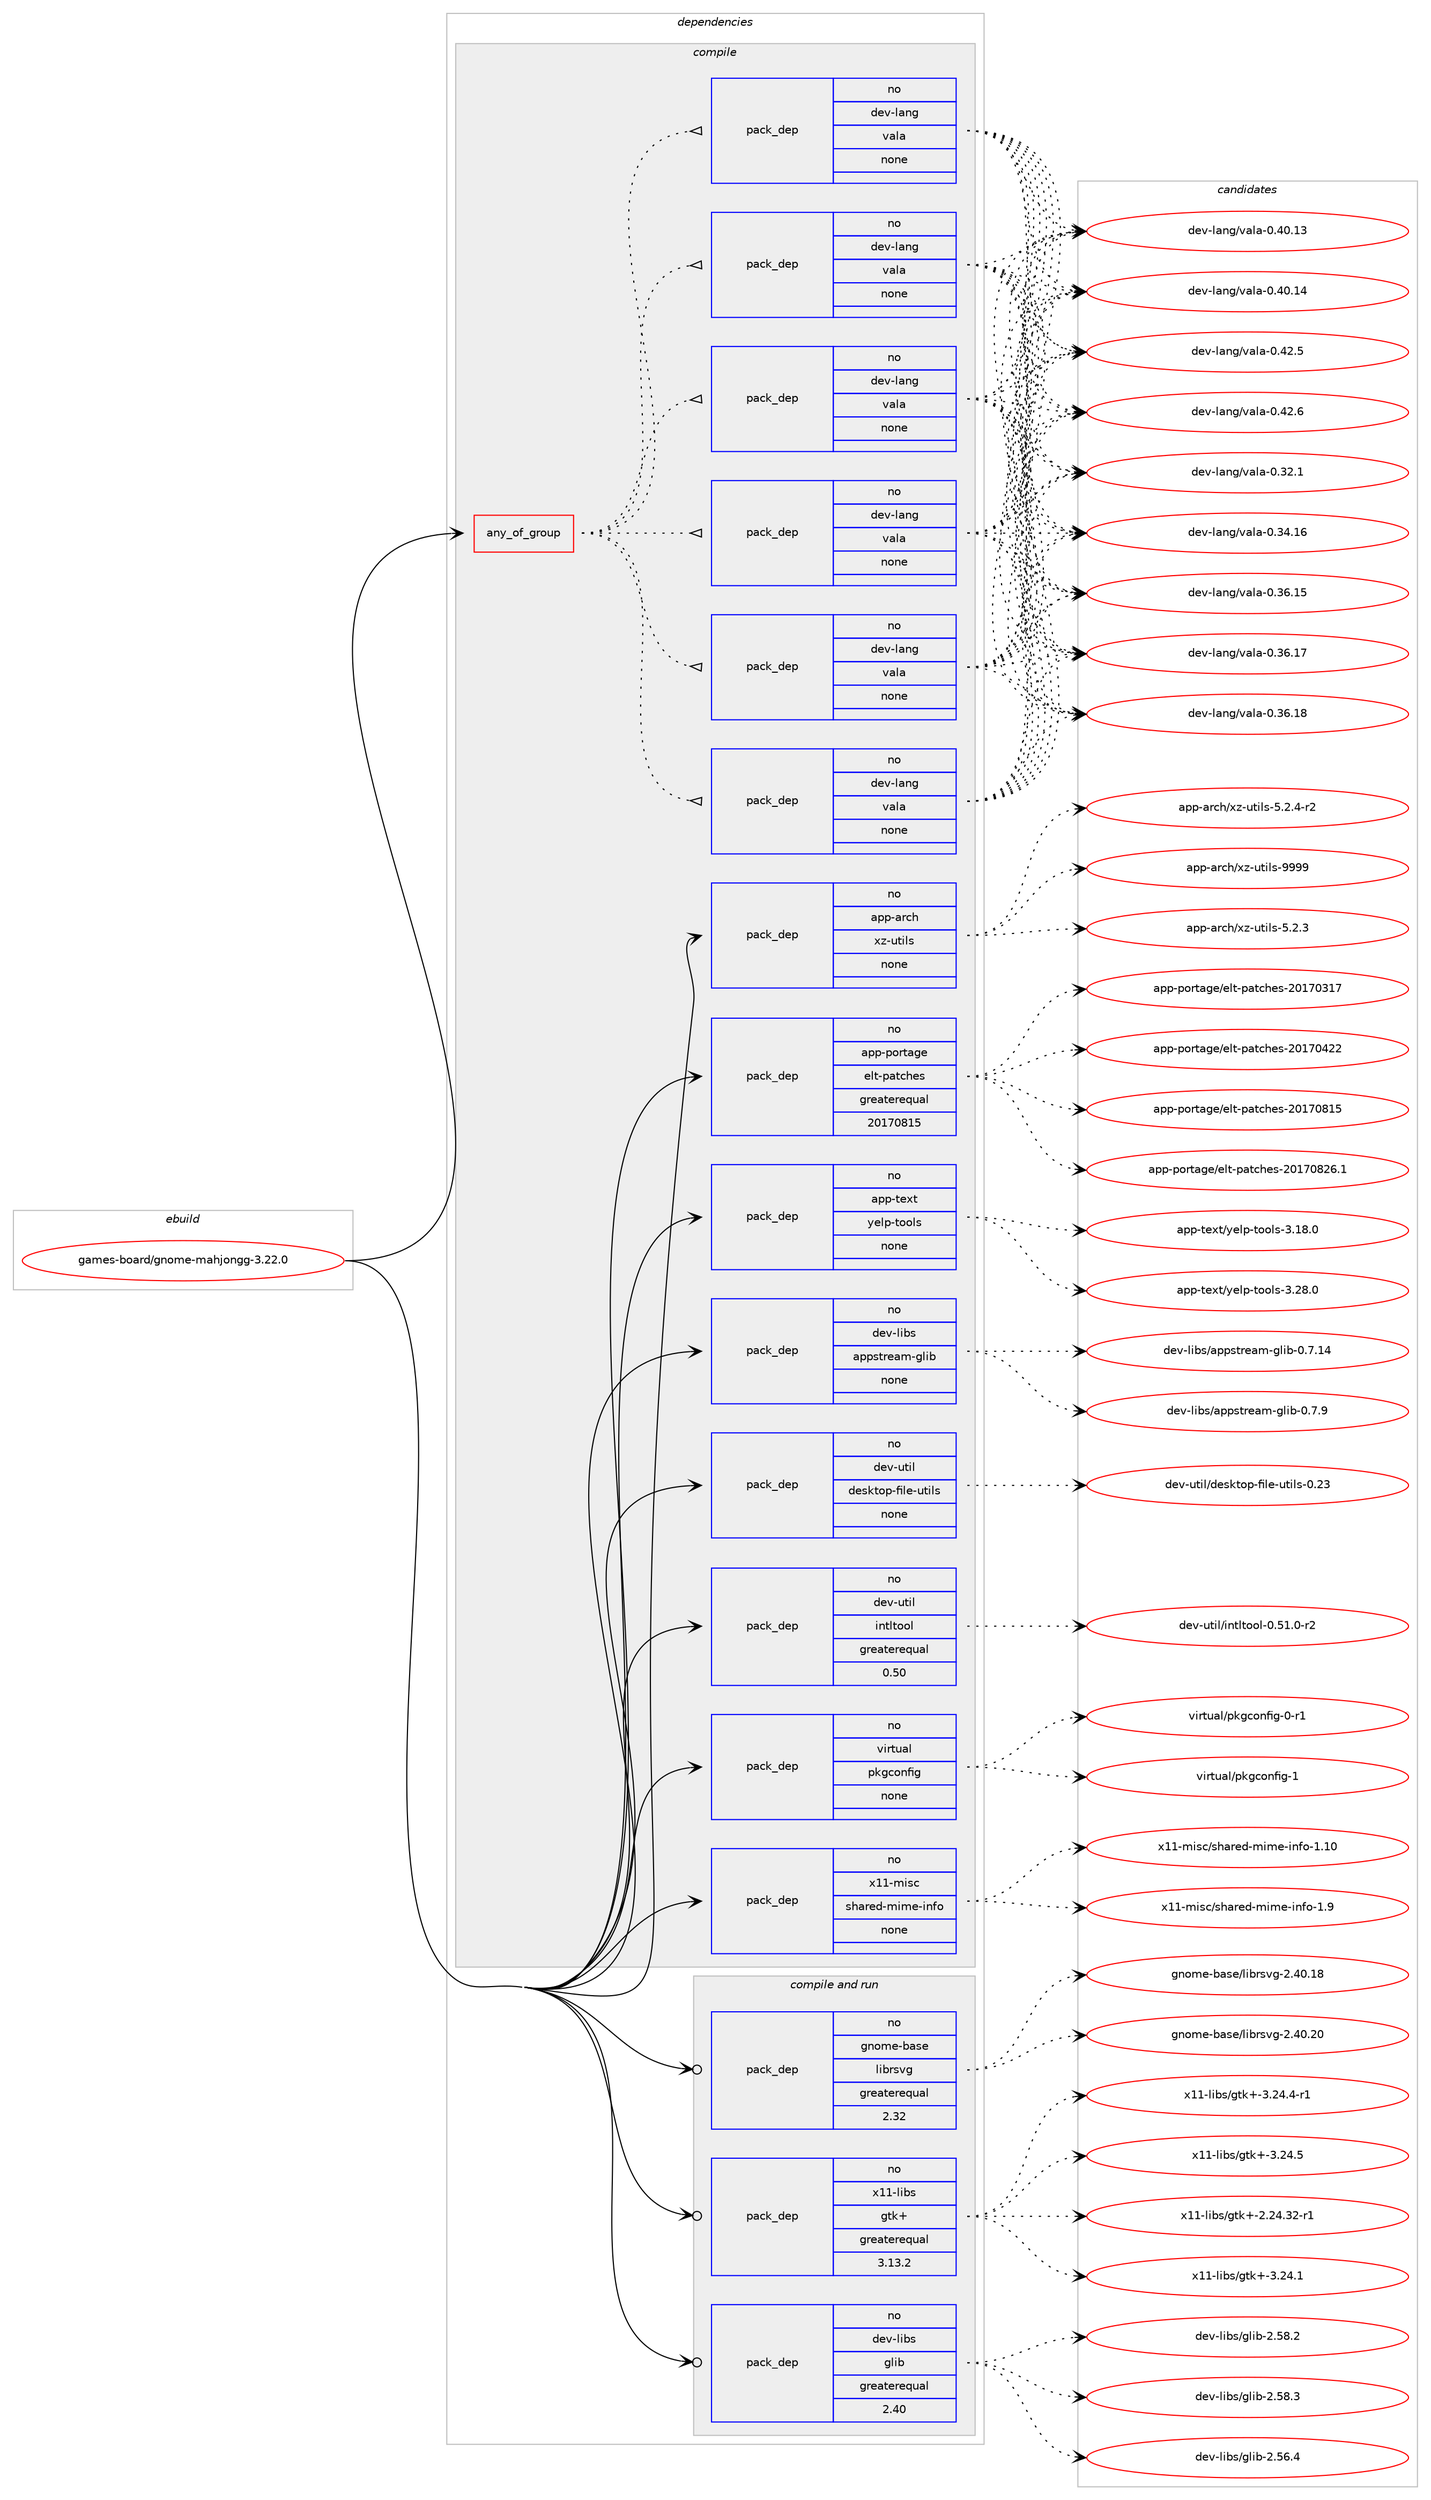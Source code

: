 digraph prolog {

# *************
# Graph options
# *************

newrank=true;
concentrate=true;
compound=true;
graph [rankdir=LR,fontname=Helvetica,fontsize=10,ranksep=1.5];#, ranksep=2.5, nodesep=0.2];
edge  [arrowhead=vee];
node  [fontname=Helvetica,fontsize=10];

# **********
# The ebuild
# **********

subgraph cluster_leftcol {
color=gray;
rank=same;
label=<<i>ebuild</i>>;
id [label="games-board/gnome-mahjongg-3.22.0", color=red, width=4, href="../games-board/gnome-mahjongg-3.22.0.svg"];
}

# ****************
# The dependencies
# ****************

subgraph cluster_midcol {
color=gray;
label=<<i>dependencies</i>>;
subgraph cluster_compile {
fillcolor="#eeeeee";
style=filled;
label=<<i>compile</i>>;
subgraph any23230 {
dependency1555002 [label=<<TABLE BORDER="0" CELLBORDER="1" CELLSPACING="0" CELLPADDING="4"><TR><TD CELLPADDING="10">any_of_group</TD></TR></TABLE>>, shape=none, color=red];subgraph pack1105044 {
dependency1555003 [label=<<TABLE BORDER="0" CELLBORDER="1" CELLSPACING="0" CELLPADDING="4" WIDTH="220"><TR><TD ROWSPAN="6" CELLPADDING="30">pack_dep</TD></TR><TR><TD WIDTH="110">no</TD></TR><TR><TD>dev-lang</TD></TR><TR><TD>vala</TD></TR><TR><TD>none</TD></TR><TR><TD></TD></TR></TABLE>>, shape=none, color=blue];
}
dependency1555002:e -> dependency1555003:w [weight=20,style="dotted",arrowhead="oinv"];
subgraph pack1105045 {
dependency1555004 [label=<<TABLE BORDER="0" CELLBORDER="1" CELLSPACING="0" CELLPADDING="4" WIDTH="220"><TR><TD ROWSPAN="6" CELLPADDING="30">pack_dep</TD></TR><TR><TD WIDTH="110">no</TD></TR><TR><TD>dev-lang</TD></TR><TR><TD>vala</TD></TR><TR><TD>none</TD></TR><TR><TD></TD></TR></TABLE>>, shape=none, color=blue];
}
dependency1555002:e -> dependency1555004:w [weight=20,style="dotted",arrowhead="oinv"];
subgraph pack1105046 {
dependency1555005 [label=<<TABLE BORDER="0" CELLBORDER="1" CELLSPACING="0" CELLPADDING="4" WIDTH="220"><TR><TD ROWSPAN="6" CELLPADDING="30">pack_dep</TD></TR><TR><TD WIDTH="110">no</TD></TR><TR><TD>dev-lang</TD></TR><TR><TD>vala</TD></TR><TR><TD>none</TD></TR><TR><TD></TD></TR></TABLE>>, shape=none, color=blue];
}
dependency1555002:e -> dependency1555005:w [weight=20,style="dotted",arrowhead="oinv"];
subgraph pack1105047 {
dependency1555006 [label=<<TABLE BORDER="0" CELLBORDER="1" CELLSPACING="0" CELLPADDING="4" WIDTH="220"><TR><TD ROWSPAN="6" CELLPADDING="30">pack_dep</TD></TR><TR><TD WIDTH="110">no</TD></TR><TR><TD>dev-lang</TD></TR><TR><TD>vala</TD></TR><TR><TD>none</TD></TR><TR><TD></TD></TR></TABLE>>, shape=none, color=blue];
}
dependency1555002:e -> dependency1555006:w [weight=20,style="dotted",arrowhead="oinv"];
subgraph pack1105048 {
dependency1555007 [label=<<TABLE BORDER="0" CELLBORDER="1" CELLSPACING="0" CELLPADDING="4" WIDTH="220"><TR><TD ROWSPAN="6" CELLPADDING="30">pack_dep</TD></TR><TR><TD WIDTH="110">no</TD></TR><TR><TD>dev-lang</TD></TR><TR><TD>vala</TD></TR><TR><TD>none</TD></TR><TR><TD></TD></TR></TABLE>>, shape=none, color=blue];
}
dependency1555002:e -> dependency1555007:w [weight=20,style="dotted",arrowhead="oinv"];
subgraph pack1105049 {
dependency1555008 [label=<<TABLE BORDER="0" CELLBORDER="1" CELLSPACING="0" CELLPADDING="4" WIDTH="220"><TR><TD ROWSPAN="6" CELLPADDING="30">pack_dep</TD></TR><TR><TD WIDTH="110">no</TD></TR><TR><TD>dev-lang</TD></TR><TR><TD>vala</TD></TR><TR><TD>none</TD></TR><TR><TD></TD></TR></TABLE>>, shape=none, color=blue];
}
dependency1555002:e -> dependency1555008:w [weight=20,style="dotted",arrowhead="oinv"];
}
id:e -> dependency1555002:w [weight=20,style="solid",arrowhead="vee"];
subgraph pack1105050 {
dependency1555009 [label=<<TABLE BORDER="0" CELLBORDER="1" CELLSPACING="0" CELLPADDING="4" WIDTH="220"><TR><TD ROWSPAN="6" CELLPADDING="30">pack_dep</TD></TR><TR><TD WIDTH="110">no</TD></TR><TR><TD>app-arch</TD></TR><TR><TD>xz-utils</TD></TR><TR><TD>none</TD></TR><TR><TD></TD></TR></TABLE>>, shape=none, color=blue];
}
id:e -> dependency1555009:w [weight=20,style="solid",arrowhead="vee"];
subgraph pack1105051 {
dependency1555010 [label=<<TABLE BORDER="0" CELLBORDER="1" CELLSPACING="0" CELLPADDING="4" WIDTH="220"><TR><TD ROWSPAN="6" CELLPADDING="30">pack_dep</TD></TR><TR><TD WIDTH="110">no</TD></TR><TR><TD>app-portage</TD></TR><TR><TD>elt-patches</TD></TR><TR><TD>greaterequal</TD></TR><TR><TD>20170815</TD></TR></TABLE>>, shape=none, color=blue];
}
id:e -> dependency1555010:w [weight=20,style="solid",arrowhead="vee"];
subgraph pack1105052 {
dependency1555011 [label=<<TABLE BORDER="0" CELLBORDER="1" CELLSPACING="0" CELLPADDING="4" WIDTH="220"><TR><TD ROWSPAN="6" CELLPADDING="30">pack_dep</TD></TR><TR><TD WIDTH="110">no</TD></TR><TR><TD>app-text</TD></TR><TR><TD>yelp-tools</TD></TR><TR><TD>none</TD></TR><TR><TD></TD></TR></TABLE>>, shape=none, color=blue];
}
id:e -> dependency1555011:w [weight=20,style="solid",arrowhead="vee"];
subgraph pack1105053 {
dependency1555012 [label=<<TABLE BORDER="0" CELLBORDER="1" CELLSPACING="0" CELLPADDING="4" WIDTH="220"><TR><TD ROWSPAN="6" CELLPADDING="30">pack_dep</TD></TR><TR><TD WIDTH="110">no</TD></TR><TR><TD>dev-libs</TD></TR><TR><TD>appstream-glib</TD></TR><TR><TD>none</TD></TR><TR><TD></TD></TR></TABLE>>, shape=none, color=blue];
}
id:e -> dependency1555012:w [weight=20,style="solid",arrowhead="vee"];
subgraph pack1105054 {
dependency1555013 [label=<<TABLE BORDER="0" CELLBORDER="1" CELLSPACING="0" CELLPADDING="4" WIDTH="220"><TR><TD ROWSPAN="6" CELLPADDING="30">pack_dep</TD></TR><TR><TD WIDTH="110">no</TD></TR><TR><TD>dev-util</TD></TR><TR><TD>desktop-file-utils</TD></TR><TR><TD>none</TD></TR><TR><TD></TD></TR></TABLE>>, shape=none, color=blue];
}
id:e -> dependency1555013:w [weight=20,style="solid",arrowhead="vee"];
subgraph pack1105055 {
dependency1555014 [label=<<TABLE BORDER="0" CELLBORDER="1" CELLSPACING="0" CELLPADDING="4" WIDTH="220"><TR><TD ROWSPAN="6" CELLPADDING="30">pack_dep</TD></TR><TR><TD WIDTH="110">no</TD></TR><TR><TD>dev-util</TD></TR><TR><TD>intltool</TD></TR><TR><TD>greaterequal</TD></TR><TR><TD>0.50</TD></TR></TABLE>>, shape=none, color=blue];
}
id:e -> dependency1555014:w [weight=20,style="solid",arrowhead="vee"];
subgraph pack1105056 {
dependency1555015 [label=<<TABLE BORDER="0" CELLBORDER="1" CELLSPACING="0" CELLPADDING="4" WIDTH="220"><TR><TD ROWSPAN="6" CELLPADDING="30">pack_dep</TD></TR><TR><TD WIDTH="110">no</TD></TR><TR><TD>virtual</TD></TR><TR><TD>pkgconfig</TD></TR><TR><TD>none</TD></TR><TR><TD></TD></TR></TABLE>>, shape=none, color=blue];
}
id:e -> dependency1555015:w [weight=20,style="solid",arrowhead="vee"];
subgraph pack1105057 {
dependency1555016 [label=<<TABLE BORDER="0" CELLBORDER="1" CELLSPACING="0" CELLPADDING="4" WIDTH="220"><TR><TD ROWSPAN="6" CELLPADDING="30">pack_dep</TD></TR><TR><TD WIDTH="110">no</TD></TR><TR><TD>x11-misc</TD></TR><TR><TD>shared-mime-info</TD></TR><TR><TD>none</TD></TR><TR><TD></TD></TR></TABLE>>, shape=none, color=blue];
}
id:e -> dependency1555016:w [weight=20,style="solid",arrowhead="vee"];
}
subgraph cluster_compileandrun {
fillcolor="#eeeeee";
style=filled;
label=<<i>compile and run</i>>;
subgraph pack1105058 {
dependency1555017 [label=<<TABLE BORDER="0" CELLBORDER="1" CELLSPACING="0" CELLPADDING="4" WIDTH="220"><TR><TD ROWSPAN="6" CELLPADDING="30">pack_dep</TD></TR><TR><TD WIDTH="110">no</TD></TR><TR><TD>dev-libs</TD></TR><TR><TD>glib</TD></TR><TR><TD>greaterequal</TD></TR><TR><TD>2.40</TD></TR></TABLE>>, shape=none, color=blue];
}
id:e -> dependency1555017:w [weight=20,style="solid",arrowhead="odotvee"];
subgraph pack1105059 {
dependency1555018 [label=<<TABLE BORDER="0" CELLBORDER="1" CELLSPACING="0" CELLPADDING="4" WIDTH="220"><TR><TD ROWSPAN="6" CELLPADDING="30">pack_dep</TD></TR><TR><TD WIDTH="110">no</TD></TR><TR><TD>gnome-base</TD></TR><TR><TD>librsvg</TD></TR><TR><TD>greaterequal</TD></TR><TR><TD>2.32</TD></TR></TABLE>>, shape=none, color=blue];
}
id:e -> dependency1555018:w [weight=20,style="solid",arrowhead="odotvee"];
subgraph pack1105060 {
dependency1555019 [label=<<TABLE BORDER="0" CELLBORDER="1" CELLSPACING="0" CELLPADDING="4" WIDTH="220"><TR><TD ROWSPAN="6" CELLPADDING="30">pack_dep</TD></TR><TR><TD WIDTH="110">no</TD></TR><TR><TD>x11-libs</TD></TR><TR><TD>gtk+</TD></TR><TR><TD>greaterequal</TD></TR><TR><TD>3.13.2</TD></TR></TABLE>>, shape=none, color=blue];
}
id:e -> dependency1555019:w [weight=20,style="solid",arrowhead="odotvee"];
}
subgraph cluster_run {
fillcolor="#eeeeee";
style=filled;
label=<<i>run</i>>;
}
}

# **************
# The candidates
# **************

subgraph cluster_choices {
rank=same;
color=gray;
label=<<i>candidates</i>>;

subgraph choice1105044 {
color=black;
nodesep=1;
choice100101118451089711010347118971089745484651504649 [label="dev-lang/vala-0.32.1", color=red, width=4,href="../dev-lang/vala-0.32.1.svg"];
choice10010111845108971101034711897108974548465152464954 [label="dev-lang/vala-0.34.16", color=red, width=4,href="../dev-lang/vala-0.34.16.svg"];
choice10010111845108971101034711897108974548465154464953 [label="dev-lang/vala-0.36.15", color=red, width=4,href="../dev-lang/vala-0.36.15.svg"];
choice10010111845108971101034711897108974548465154464955 [label="dev-lang/vala-0.36.17", color=red, width=4,href="../dev-lang/vala-0.36.17.svg"];
choice10010111845108971101034711897108974548465154464956 [label="dev-lang/vala-0.36.18", color=red, width=4,href="../dev-lang/vala-0.36.18.svg"];
choice10010111845108971101034711897108974548465248464951 [label="dev-lang/vala-0.40.13", color=red, width=4,href="../dev-lang/vala-0.40.13.svg"];
choice10010111845108971101034711897108974548465248464952 [label="dev-lang/vala-0.40.14", color=red, width=4,href="../dev-lang/vala-0.40.14.svg"];
choice100101118451089711010347118971089745484652504653 [label="dev-lang/vala-0.42.5", color=red, width=4,href="../dev-lang/vala-0.42.5.svg"];
choice100101118451089711010347118971089745484652504654 [label="dev-lang/vala-0.42.6", color=red, width=4,href="../dev-lang/vala-0.42.6.svg"];
dependency1555003:e -> choice100101118451089711010347118971089745484651504649:w [style=dotted,weight="100"];
dependency1555003:e -> choice10010111845108971101034711897108974548465152464954:w [style=dotted,weight="100"];
dependency1555003:e -> choice10010111845108971101034711897108974548465154464953:w [style=dotted,weight="100"];
dependency1555003:e -> choice10010111845108971101034711897108974548465154464955:w [style=dotted,weight="100"];
dependency1555003:e -> choice10010111845108971101034711897108974548465154464956:w [style=dotted,weight="100"];
dependency1555003:e -> choice10010111845108971101034711897108974548465248464951:w [style=dotted,weight="100"];
dependency1555003:e -> choice10010111845108971101034711897108974548465248464952:w [style=dotted,weight="100"];
dependency1555003:e -> choice100101118451089711010347118971089745484652504653:w [style=dotted,weight="100"];
dependency1555003:e -> choice100101118451089711010347118971089745484652504654:w [style=dotted,weight="100"];
}
subgraph choice1105045 {
color=black;
nodesep=1;
choice100101118451089711010347118971089745484651504649 [label="dev-lang/vala-0.32.1", color=red, width=4,href="../dev-lang/vala-0.32.1.svg"];
choice10010111845108971101034711897108974548465152464954 [label="dev-lang/vala-0.34.16", color=red, width=4,href="../dev-lang/vala-0.34.16.svg"];
choice10010111845108971101034711897108974548465154464953 [label="dev-lang/vala-0.36.15", color=red, width=4,href="../dev-lang/vala-0.36.15.svg"];
choice10010111845108971101034711897108974548465154464955 [label="dev-lang/vala-0.36.17", color=red, width=4,href="../dev-lang/vala-0.36.17.svg"];
choice10010111845108971101034711897108974548465154464956 [label="dev-lang/vala-0.36.18", color=red, width=4,href="../dev-lang/vala-0.36.18.svg"];
choice10010111845108971101034711897108974548465248464951 [label="dev-lang/vala-0.40.13", color=red, width=4,href="../dev-lang/vala-0.40.13.svg"];
choice10010111845108971101034711897108974548465248464952 [label="dev-lang/vala-0.40.14", color=red, width=4,href="../dev-lang/vala-0.40.14.svg"];
choice100101118451089711010347118971089745484652504653 [label="dev-lang/vala-0.42.5", color=red, width=4,href="../dev-lang/vala-0.42.5.svg"];
choice100101118451089711010347118971089745484652504654 [label="dev-lang/vala-0.42.6", color=red, width=4,href="../dev-lang/vala-0.42.6.svg"];
dependency1555004:e -> choice100101118451089711010347118971089745484651504649:w [style=dotted,weight="100"];
dependency1555004:e -> choice10010111845108971101034711897108974548465152464954:w [style=dotted,weight="100"];
dependency1555004:e -> choice10010111845108971101034711897108974548465154464953:w [style=dotted,weight="100"];
dependency1555004:e -> choice10010111845108971101034711897108974548465154464955:w [style=dotted,weight="100"];
dependency1555004:e -> choice10010111845108971101034711897108974548465154464956:w [style=dotted,weight="100"];
dependency1555004:e -> choice10010111845108971101034711897108974548465248464951:w [style=dotted,weight="100"];
dependency1555004:e -> choice10010111845108971101034711897108974548465248464952:w [style=dotted,weight="100"];
dependency1555004:e -> choice100101118451089711010347118971089745484652504653:w [style=dotted,weight="100"];
dependency1555004:e -> choice100101118451089711010347118971089745484652504654:w [style=dotted,weight="100"];
}
subgraph choice1105046 {
color=black;
nodesep=1;
choice100101118451089711010347118971089745484651504649 [label="dev-lang/vala-0.32.1", color=red, width=4,href="../dev-lang/vala-0.32.1.svg"];
choice10010111845108971101034711897108974548465152464954 [label="dev-lang/vala-0.34.16", color=red, width=4,href="../dev-lang/vala-0.34.16.svg"];
choice10010111845108971101034711897108974548465154464953 [label="dev-lang/vala-0.36.15", color=red, width=4,href="../dev-lang/vala-0.36.15.svg"];
choice10010111845108971101034711897108974548465154464955 [label="dev-lang/vala-0.36.17", color=red, width=4,href="../dev-lang/vala-0.36.17.svg"];
choice10010111845108971101034711897108974548465154464956 [label="dev-lang/vala-0.36.18", color=red, width=4,href="../dev-lang/vala-0.36.18.svg"];
choice10010111845108971101034711897108974548465248464951 [label="dev-lang/vala-0.40.13", color=red, width=4,href="../dev-lang/vala-0.40.13.svg"];
choice10010111845108971101034711897108974548465248464952 [label="dev-lang/vala-0.40.14", color=red, width=4,href="../dev-lang/vala-0.40.14.svg"];
choice100101118451089711010347118971089745484652504653 [label="dev-lang/vala-0.42.5", color=red, width=4,href="../dev-lang/vala-0.42.5.svg"];
choice100101118451089711010347118971089745484652504654 [label="dev-lang/vala-0.42.6", color=red, width=4,href="../dev-lang/vala-0.42.6.svg"];
dependency1555005:e -> choice100101118451089711010347118971089745484651504649:w [style=dotted,weight="100"];
dependency1555005:e -> choice10010111845108971101034711897108974548465152464954:w [style=dotted,weight="100"];
dependency1555005:e -> choice10010111845108971101034711897108974548465154464953:w [style=dotted,weight="100"];
dependency1555005:e -> choice10010111845108971101034711897108974548465154464955:w [style=dotted,weight="100"];
dependency1555005:e -> choice10010111845108971101034711897108974548465154464956:w [style=dotted,weight="100"];
dependency1555005:e -> choice10010111845108971101034711897108974548465248464951:w [style=dotted,weight="100"];
dependency1555005:e -> choice10010111845108971101034711897108974548465248464952:w [style=dotted,weight="100"];
dependency1555005:e -> choice100101118451089711010347118971089745484652504653:w [style=dotted,weight="100"];
dependency1555005:e -> choice100101118451089711010347118971089745484652504654:w [style=dotted,weight="100"];
}
subgraph choice1105047 {
color=black;
nodesep=1;
choice100101118451089711010347118971089745484651504649 [label="dev-lang/vala-0.32.1", color=red, width=4,href="../dev-lang/vala-0.32.1.svg"];
choice10010111845108971101034711897108974548465152464954 [label="dev-lang/vala-0.34.16", color=red, width=4,href="../dev-lang/vala-0.34.16.svg"];
choice10010111845108971101034711897108974548465154464953 [label="dev-lang/vala-0.36.15", color=red, width=4,href="../dev-lang/vala-0.36.15.svg"];
choice10010111845108971101034711897108974548465154464955 [label="dev-lang/vala-0.36.17", color=red, width=4,href="../dev-lang/vala-0.36.17.svg"];
choice10010111845108971101034711897108974548465154464956 [label="dev-lang/vala-0.36.18", color=red, width=4,href="../dev-lang/vala-0.36.18.svg"];
choice10010111845108971101034711897108974548465248464951 [label="dev-lang/vala-0.40.13", color=red, width=4,href="../dev-lang/vala-0.40.13.svg"];
choice10010111845108971101034711897108974548465248464952 [label="dev-lang/vala-0.40.14", color=red, width=4,href="../dev-lang/vala-0.40.14.svg"];
choice100101118451089711010347118971089745484652504653 [label="dev-lang/vala-0.42.5", color=red, width=4,href="../dev-lang/vala-0.42.5.svg"];
choice100101118451089711010347118971089745484652504654 [label="dev-lang/vala-0.42.6", color=red, width=4,href="../dev-lang/vala-0.42.6.svg"];
dependency1555006:e -> choice100101118451089711010347118971089745484651504649:w [style=dotted,weight="100"];
dependency1555006:e -> choice10010111845108971101034711897108974548465152464954:w [style=dotted,weight="100"];
dependency1555006:e -> choice10010111845108971101034711897108974548465154464953:w [style=dotted,weight="100"];
dependency1555006:e -> choice10010111845108971101034711897108974548465154464955:w [style=dotted,weight="100"];
dependency1555006:e -> choice10010111845108971101034711897108974548465154464956:w [style=dotted,weight="100"];
dependency1555006:e -> choice10010111845108971101034711897108974548465248464951:w [style=dotted,weight="100"];
dependency1555006:e -> choice10010111845108971101034711897108974548465248464952:w [style=dotted,weight="100"];
dependency1555006:e -> choice100101118451089711010347118971089745484652504653:w [style=dotted,weight="100"];
dependency1555006:e -> choice100101118451089711010347118971089745484652504654:w [style=dotted,weight="100"];
}
subgraph choice1105048 {
color=black;
nodesep=1;
choice100101118451089711010347118971089745484651504649 [label="dev-lang/vala-0.32.1", color=red, width=4,href="../dev-lang/vala-0.32.1.svg"];
choice10010111845108971101034711897108974548465152464954 [label="dev-lang/vala-0.34.16", color=red, width=4,href="../dev-lang/vala-0.34.16.svg"];
choice10010111845108971101034711897108974548465154464953 [label="dev-lang/vala-0.36.15", color=red, width=4,href="../dev-lang/vala-0.36.15.svg"];
choice10010111845108971101034711897108974548465154464955 [label="dev-lang/vala-0.36.17", color=red, width=4,href="../dev-lang/vala-0.36.17.svg"];
choice10010111845108971101034711897108974548465154464956 [label="dev-lang/vala-0.36.18", color=red, width=4,href="../dev-lang/vala-0.36.18.svg"];
choice10010111845108971101034711897108974548465248464951 [label="dev-lang/vala-0.40.13", color=red, width=4,href="../dev-lang/vala-0.40.13.svg"];
choice10010111845108971101034711897108974548465248464952 [label="dev-lang/vala-0.40.14", color=red, width=4,href="../dev-lang/vala-0.40.14.svg"];
choice100101118451089711010347118971089745484652504653 [label="dev-lang/vala-0.42.5", color=red, width=4,href="../dev-lang/vala-0.42.5.svg"];
choice100101118451089711010347118971089745484652504654 [label="dev-lang/vala-0.42.6", color=red, width=4,href="../dev-lang/vala-0.42.6.svg"];
dependency1555007:e -> choice100101118451089711010347118971089745484651504649:w [style=dotted,weight="100"];
dependency1555007:e -> choice10010111845108971101034711897108974548465152464954:w [style=dotted,weight="100"];
dependency1555007:e -> choice10010111845108971101034711897108974548465154464953:w [style=dotted,weight="100"];
dependency1555007:e -> choice10010111845108971101034711897108974548465154464955:w [style=dotted,weight="100"];
dependency1555007:e -> choice10010111845108971101034711897108974548465154464956:w [style=dotted,weight="100"];
dependency1555007:e -> choice10010111845108971101034711897108974548465248464951:w [style=dotted,weight="100"];
dependency1555007:e -> choice10010111845108971101034711897108974548465248464952:w [style=dotted,weight="100"];
dependency1555007:e -> choice100101118451089711010347118971089745484652504653:w [style=dotted,weight="100"];
dependency1555007:e -> choice100101118451089711010347118971089745484652504654:w [style=dotted,weight="100"];
}
subgraph choice1105049 {
color=black;
nodesep=1;
choice100101118451089711010347118971089745484651504649 [label="dev-lang/vala-0.32.1", color=red, width=4,href="../dev-lang/vala-0.32.1.svg"];
choice10010111845108971101034711897108974548465152464954 [label="dev-lang/vala-0.34.16", color=red, width=4,href="../dev-lang/vala-0.34.16.svg"];
choice10010111845108971101034711897108974548465154464953 [label="dev-lang/vala-0.36.15", color=red, width=4,href="../dev-lang/vala-0.36.15.svg"];
choice10010111845108971101034711897108974548465154464955 [label="dev-lang/vala-0.36.17", color=red, width=4,href="../dev-lang/vala-0.36.17.svg"];
choice10010111845108971101034711897108974548465154464956 [label="dev-lang/vala-0.36.18", color=red, width=4,href="../dev-lang/vala-0.36.18.svg"];
choice10010111845108971101034711897108974548465248464951 [label="dev-lang/vala-0.40.13", color=red, width=4,href="../dev-lang/vala-0.40.13.svg"];
choice10010111845108971101034711897108974548465248464952 [label="dev-lang/vala-0.40.14", color=red, width=4,href="../dev-lang/vala-0.40.14.svg"];
choice100101118451089711010347118971089745484652504653 [label="dev-lang/vala-0.42.5", color=red, width=4,href="../dev-lang/vala-0.42.5.svg"];
choice100101118451089711010347118971089745484652504654 [label="dev-lang/vala-0.42.6", color=red, width=4,href="../dev-lang/vala-0.42.6.svg"];
dependency1555008:e -> choice100101118451089711010347118971089745484651504649:w [style=dotted,weight="100"];
dependency1555008:e -> choice10010111845108971101034711897108974548465152464954:w [style=dotted,weight="100"];
dependency1555008:e -> choice10010111845108971101034711897108974548465154464953:w [style=dotted,weight="100"];
dependency1555008:e -> choice10010111845108971101034711897108974548465154464955:w [style=dotted,weight="100"];
dependency1555008:e -> choice10010111845108971101034711897108974548465154464956:w [style=dotted,weight="100"];
dependency1555008:e -> choice10010111845108971101034711897108974548465248464951:w [style=dotted,weight="100"];
dependency1555008:e -> choice10010111845108971101034711897108974548465248464952:w [style=dotted,weight="100"];
dependency1555008:e -> choice100101118451089711010347118971089745484652504653:w [style=dotted,weight="100"];
dependency1555008:e -> choice100101118451089711010347118971089745484652504654:w [style=dotted,weight="100"];
}
subgraph choice1105050 {
color=black;
nodesep=1;
choice971121124597114991044712012245117116105108115455346504651 [label="app-arch/xz-utils-5.2.3", color=red, width=4,href="../app-arch/xz-utils-5.2.3.svg"];
choice9711211245971149910447120122451171161051081154553465046524511450 [label="app-arch/xz-utils-5.2.4-r2", color=red, width=4,href="../app-arch/xz-utils-5.2.4-r2.svg"];
choice9711211245971149910447120122451171161051081154557575757 [label="app-arch/xz-utils-9999", color=red, width=4,href="../app-arch/xz-utils-9999.svg"];
dependency1555009:e -> choice971121124597114991044712012245117116105108115455346504651:w [style=dotted,weight="100"];
dependency1555009:e -> choice9711211245971149910447120122451171161051081154553465046524511450:w [style=dotted,weight="100"];
dependency1555009:e -> choice9711211245971149910447120122451171161051081154557575757:w [style=dotted,weight="100"];
}
subgraph choice1105051 {
color=black;
nodesep=1;
choice97112112451121111141169710310147101108116451129711699104101115455048495548514955 [label="app-portage/elt-patches-20170317", color=red, width=4,href="../app-portage/elt-patches-20170317.svg"];
choice97112112451121111141169710310147101108116451129711699104101115455048495548525050 [label="app-portage/elt-patches-20170422", color=red, width=4,href="../app-portage/elt-patches-20170422.svg"];
choice97112112451121111141169710310147101108116451129711699104101115455048495548564953 [label="app-portage/elt-patches-20170815", color=red, width=4,href="../app-portage/elt-patches-20170815.svg"];
choice971121124511211111411697103101471011081164511297116991041011154550484955485650544649 [label="app-portage/elt-patches-20170826.1", color=red, width=4,href="../app-portage/elt-patches-20170826.1.svg"];
dependency1555010:e -> choice97112112451121111141169710310147101108116451129711699104101115455048495548514955:w [style=dotted,weight="100"];
dependency1555010:e -> choice97112112451121111141169710310147101108116451129711699104101115455048495548525050:w [style=dotted,weight="100"];
dependency1555010:e -> choice97112112451121111141169710310147101108116451129711699104101115455048495548564953:w [style=dotted,weight="100"];
dependency1555010:e -> choice971121124511211111411697103101471011081164511297116991041011154550484955485650544649:w [style=dotted,weight="100"];
}
subgraph choice1105052 {
color=black;
nodesep=1;
choice9711211245116101120116471211011081124511611111110811545514649564648 [label="app-text/yelp-tools-3.18.0", color=red, width=4,href="../app-text/yelp-tools-3.18.0.svg"];
choice9711211245116101120116471211011081124511611111110811545514650564648 [label="app-text/yelp-tools-3.28.0", color=red, width=4,href="../app-text/yelp-tools-3.28.0.svg"];
dependency1555011:e -> choice9711211245116101120116471211011081124511611111110811545514649564648:w [style=dotted,weight="100"];
dependency1555011:e -> choice9711211245116101120116471211011081124511611111110811545514650564648:w [style=dotted,weight="100"];
}
subgraph choice1105053 {
color=black;
nodesep=1;
choice1001011184510810598115479711211211511611410197109451031081059845484655464952 [label="dev-libs/appstream-glib-0.7.14", color=red, width=4,href="../dev-libs/appstream-glib-0.7.14.svg"];
choice10010111845108105981154797112112115116114101971094510310810598454846554657 [label="dev-libs/appstream-glib-0.7.9", color=red, width=4,href="../dev-libs/appstream-glib-0.7.9.svg"];
dependency1555012:e -> choice1001011184510810598115479711211211511611410197109451031081059845484655464952:w [style=dotted,weight="100"];
dependency1555012:e -> choice10010111845108105981154797112112115116114101971094510310810598454846554657:w [style=dotted,weight="100"];
}
subgraph choice1105054 {
color=black;
nodesep=1;
choice100101118451171161051084710010111510711611111245102105108101451171161051081154548465051 [label="dev-util/desktop-file-utils-0.23", color=red, width=4,href="../dev-util/desktop-file-utils-0.23.svg"];
dependency1555013:e -> choice100101118451171161051084710010111510711611111245102105108101451171161051081154548465051:w [style=dotted,weight="100"];
}
subgraph choice1105055 {
color=black;
nodesep=1;
choice1001011184511711610510847105110116108116111111108454846534946484511450 [label="dev-util/intltool-0.51.0-r2", color=red, width=4,href="../dev-util/intltool-0.51.0-r2.svg"];
dependency1555014:e -> choice1001011184511711610510847105110116108116111111108454846534946484511450:w [style=dotted,weight="100"];
}
subgraph choice1105056 {
color=black;
nodesep=1;
choice11810511411611797108471121071039911111010210510345484511449 [label="virtual/pkgconfig-0-r1", color=red, width=4,href="../virtual/pkgconfig-0-r1.svg"];
choice1181051141161179710847112107103991111101021051034549 [label="virtual/pkgconfig-1", color=red, width=4,href="../virtual/pkgconfig-1.svg"];
dependency1555015:e -> choice11810511411611797108471121071039911111010210510345484511449:w [style=dotted,weight="100"];
dependency1555015:e -> choice1181051141161179710847112107103991111101021051034549:w [style=dotted,weight="100"];
}
subgraph choice1105057 {
color=black;
nodesep=1;
choice12049494510910511599471151049711410110045109105109101451051101021114549464948 [label="x11-misc/shared-mime-info-1.10", color=red, width=4,href="../x11-misc/shared-mime-info-1.10.svg"];
choice120494945109105115994711510497114101100451091051091014510511010211145494657 [label="x11-misc/shared-mime-info-1.9", color=red, width=4,href="../x11-misc/shared-mime-info-1.9.svg"];
dependency1555016:e -> choice12049494510910511599471151049711410110045109105109101451051101021114549464948:w [style=dotted,weight="100"];
dependency1555016:e -> choice120494945109105115994711510497114101100451091051091014510511010211145494657:w [style=dotted,weight="100"];
}
subgraph choice1105058 {
color=black;
nodesep=1;
choice1001011184510810598115471031081059845504653544652 [label="dev-libs/glib-2.56.4", color=red, width=4,href="../dev-libs/glib-2.56.4.svg"];
choice1001011184510810598115471031081059845504653564650 [label="dev-libs/glib-2.58.2", color=red, width=4,href="../dev-libs/glib-2.58.2.svg"];
choice1001011184510810598115471031081059845504653564651 [label="dev-libs/glib-2.58.3", color=red, width=4,href="../dev-libs/glib-2.58.3.svg"];
dependency1555017:e -> choice1001011184510810598115471031081059845504653544652:w [style=dotted,weight="100"];
dependency1555017:e -> choice1001011184510810598115471031081059845504653564650:w [style=dotted,weight="100"];
dependency1555017:e -> choice1001011184510810598115471031081059845504653564651:w [style=dotted,weight="100"];
}
subgraph choice1105059 {
color=black;
nodesep=1;
choice10311011110910145989711510147108105981141151181034550465248464956 [label="gnome-base/librsvg-2.40.18", color=red, width=4,href="../gnome-base/librsvg-2.40.18.svg"];
choice10311011110910145989711510147108105981141151181034550465248465048 [label="gnome-base/librsvg-2.40.20", color=red, width=4,href="../gnome-base/librsvg-2.40.20.svg"];
dependency1555018:e -> choice10311011110910145989711510147108105981141151181034550465248464956:w [style=dotted,weight="100"];
dependency1555018:e -> choice10311011110910145989711510147108105981141151181034550465248465048:w [style=dotted,weight="100"];
}
subgraph choice1105060 {
color=black;
nodesep=1;
choice12049494510810598115471031161074345504650524651504511449 [label="x11-libs/gtk+-2.24.32-r1", color=red, width=4,href="../x11-libs/gtk+-2.24.32-r1.svg"];
choice12049494510810598115471031161074345514650524649 [label="x11-libs/gtk+-3.24.1", color=red, width=4,href="../x11-libs/gtk+-3.24.1.svg"];
choice120494945108105981154710311610743455146505246524511449 [label="x11-libs/gtk+-3.24.4-r1", color=red, width=4,href="../x11-libs/gtk+-3.24.4-r1.svg"];
choice12049494510810598115471031161074345514650524653 [label="x11-libs/gtk+-3.24.5", color=red, width=4,href="../x11-libs/gtk+-3.24.5.svg"];
dependency1555019:e -> choice12049494510810598115471031161074345504650524651504511449:w [style=dotted,weight="100"];
dependency1555019:e -> choice12049494510810598115471031161074345514650524649:w [style=dotted,weight="100"];
dependency1555019:e -> choice120494945108105981154710311610743455146505246524511449:w [style=dotted,weight="100"];
dependency1555019:e -> choice12049494510810598115471031161074345514650524653:w [style=dotted,weight="100"];
}
}

}
